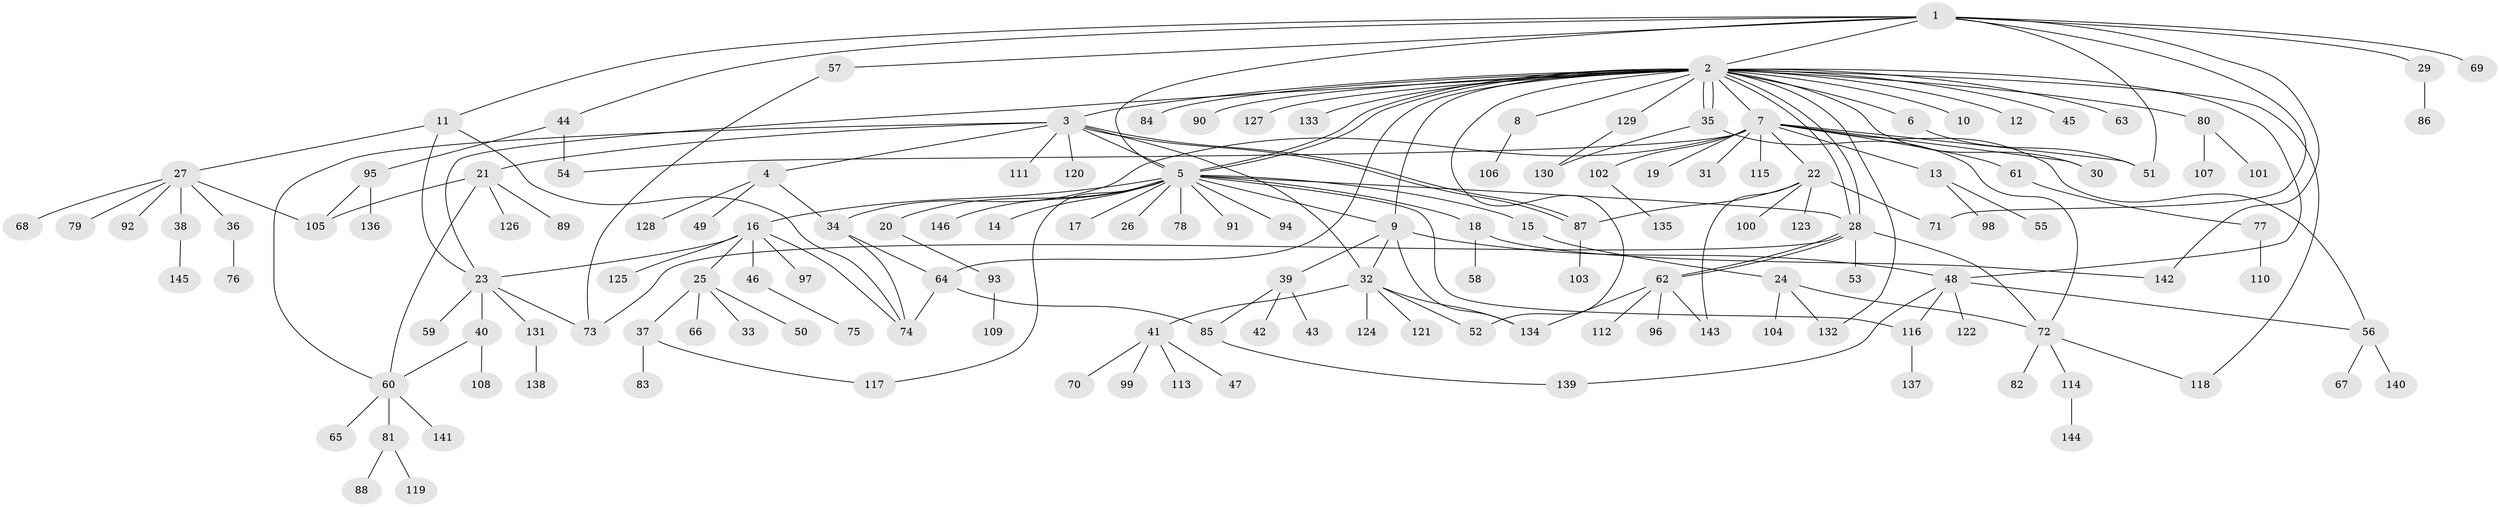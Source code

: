 // coarse degree distribution, {9: 0.017391304347826087, 28: 0.008695652173913044, 12: 0.017391304347826087, 18: 0.008695652173913044, 3: 0.043478260869565216, 2: 0.2, 10: 0.008695652173913044, 1: 0.5391304347826087, 4: 0.0782608695652174, 8: 0.008695652173913044, 5: 0.02608695652173913, 6: 0.02608695652173913, 7: 0.017391304347826087}
// Generated by graph-tools (version 1.1) at 2025/23/03/03/25 07:23:50]
// undirected, 146 vertices, 190 edges
graph export_dot {
graph [start="1"]
  node [color=gray90,style=filled];
  1;
  2;
  3;
  4;
  5;
  6;
  7;
  8;
  9;
  10;
  11;
  12;
  13;
  14;
  15;
  16;
  17;
  18;
  19;
  20;
  21;
  22;
  23;
  24;
  25;
  26;
  27;
  28;
  29;
  30;
  31;
  32;
  33;
  34;
  35;
  36;
  37;
  38;
  39;
  40;
  41;
  42;
  43;
  44;
  45;
  46;
  47;
  48;
  49;
  50;
  51;
  52;
  53;
  54;
  55;
  56;
  57;
  58;
  59;
  60;
  61;
  62;
  63;
  64;
  65;
  66;
  67;
  68;
  69;
  70;
  71;
  72;
  73;
  74;
  75;
  76;
  77;
  78;
  79;
  80;
  81;
  82;
  83;
  84;
  85;
  86;
  87;
  88;
  89;
  90;
  91;
  92;
  93;
  94;
  95;
  96;
  97;
  98;
  99;
  100;
  101;
  102;
  103;
  104;
  105;
  106;
  107;
  108;
  109;
  110;
  111;
  112;
  113;
  114;
  115;
  116;
  117;
  118;
  119;
  120;
  121;
  122;
  123;
  124;
  125;
  126;
  127;
  128;
  129;
  130;
  131;
  132;
  133;
  134;
  135;
  136;
  137;
  138;
  139;
  140;
  141;
  142;
  143;
  144;
  145;
  146;
  1 -- 2;
  1 -- 5;
  1 -- 11;
  1 -- 29;
  1 -- 44;
  1 -- 51;
  1 -- 57;
  1 -- 69;
  1 -- 71;
  1 -- 142;
  2 -- 3;
  2 -- 5;
  2 -- 5;
  2 -- 6;
  2 -- 7;
  2 -- 8;
  2 -- 9;
  2 -- 10;
  2 -- 12;
  2 -- 23;
  2 -- 28;
  2 -- 28;
  2 -- 30;
  2 -- 35;
  2 -- 35;
  2 -- 45;
  2 -- 48;
  2 -- 52;
  2 -- 63;
  2 -- 64;
  2 -- 80;
  2 -- 84;
  2 -- 90;
  2 -- 118;
  2 -- 127;
  2 -- 129;
  2 -- 132;
  2 -- 133;
  3 -- 4;
  3 -- 5;
  3 -- 21;
  3 -- 32;
  3 -- 60;
  3 -- 87;
  3 -- 87;
  3 -- 111;
  3 -- 120;
  4 -- 34;
  4 -- 49;
  4 -- 128;
  5 -- 9;
  5 -- 14;
  5 -- 15;
  5 -- 16;
  5 -- 17;
  5 -- 18;
  5 -- 20;
  5 -- 26;
  5 -- 28;
  5 -- 78;
  5 -- 91;
  5 -- 94;
  5 -- 116;
  5 -- 117;
  5 -- 146;
  6 -- 51;
  7 -- 13;
  7 -- 19;
  7 -- 22;
  7 -- 30;
  7 -- 31;
  7 -- 34;
  7 -- 51;
  7 -- 54;
  7 -- 56;
  7 -- 61;
  7 -- 102;
  7 -- 115;
  8 -- 106;
  9 -- 32;
  9 -- 39;
  9 -- 48;
  9 -- 134;
  11 -- 23;
  11 -- 27;
  11 -- 74;
  13 -- 55;
  13 -- 98;
  15 -- 24;
  16 -- 23;
  16 -- 25;
  16 -- 46;
  16 -- 74;
  16 -- 97;
  16 -- 125;
  18 -- 58;
  18 -- 142;
  20 -- 93;
  21 -- 60;
  21 -- 89;
  21 -- 105;
  21 -- 126;
  22 -- 71;
  22 -- 87;
  22 -- 100;
  22 -- 123;
  22 -- 143;
  23 -- 40;
  23 -- 59;
  23 -- 73;
  23 -- 131;
  24 -- 72;
  24 -- 104;
  24 -- 132;
  25 -- 33;
  25 -- 37;
  25 -- 50;
  25 -- 66;
  27 -- 36;
  27 -- 38;
  27 -- 68;
  27 -- 79;
  27 -- 92;
  27 -- 105;
  28 -- 53;
  28 -- 62;
  28 -- 62;
  28 -- 72;
  28 -- 73;
  29 -- 86;
  32 -- 41;
  32 -- 52;
  32 -- 121;
  32 -- 124;
  32 -- 134;
  34 -- 64;
  34 -- 74;
  35 -- 72;
  35 -- 130;
  36 -- 76;
  37 -- 83;
  37 -- 117;
  38 -- 145;
  39 -- 42;
  39 -- 43;
  39 -- 85;
  40 -- 60;
  40 -- 108;
  41 -- 47;
  41 -- 70;
  41 -- 99;
  41 -- 113;
  44 -- 54;
  44 -- 95;
  46 -- 75;
  48 -- 56;
  48 -- 116;
  48 -- 122;
  48 -- 139;
  56 -- 67;
  56 -- 140;
  57 -- 73;
  60 -- 65;
  60 -- 81;
  60 -- 141;
  61 -- 77;
  62 -- 96;
  62 -- 112;
  62 -- 134;
  62 -- 143;
  64 -- 74;
  64 -- 85;
  72 -- 82;
  72 -- 114;
  72 -- 118;
  77 -- 110;
  80 -- 101;
  80 -- 107;
  81 -- 88;
  81 -- 119;
  85 -- 139;
  87 -- 103;
  93 -- 109;
  95 -- 105;
  95 -- 136;
  102 -- 135;
  114 -- 144;
  116 -- 137;
  129 -- 130;
  131 -- 138;
}
